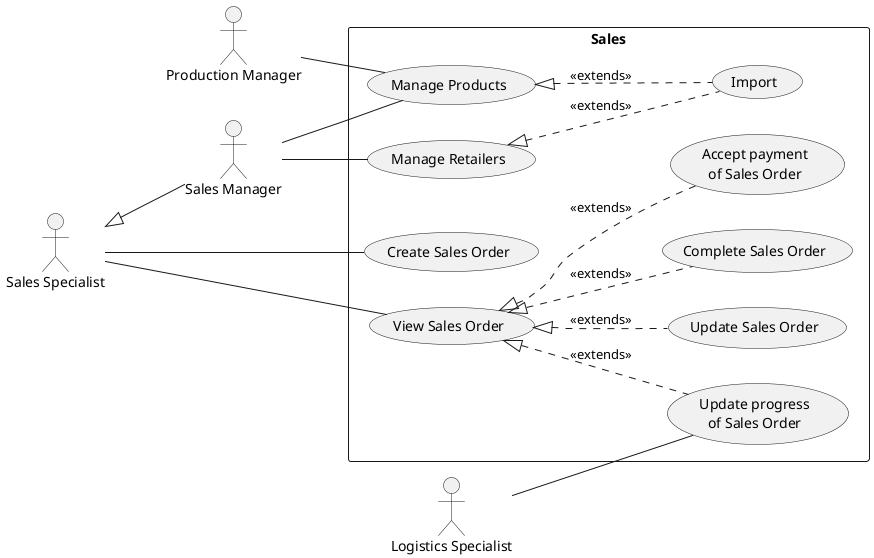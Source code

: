 @startuml sales
left to right direction


:Production Manager: as pm

:Sales Specialist: as s
:Sales Manager: as sm
s <|-- sm

:Logistics Specialist: as ls

rectangle Sales {
    s -- (Create Sales Order)
    s -- (View Sales Order)
    (View Sales Order) <|.. (Update Sales Order) : <<extends>>
    (View Sales Order) <|.. (Update progress\nof Sales Order) : <<extends>>
    ls -- (Update progress\nof Sales Order)
    (View Sales Order) <|.. (Complete Sales Order) : <<extends>>
    (View Sales Order) <|.. (Accept payment\nof Sales Order) : <<extends>>

    pm -- (Manage Products)
    sm -- (Manage Products)
    (Manage Products) <|.. (Import) : <<extends>>
    sm -- (Manage Retailers)
    (Manage Retailers) <|.. (Import) : <<extends>>
}
@enduml